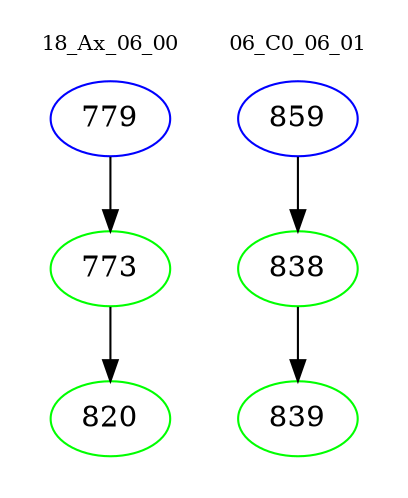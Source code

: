 digraph{
subgraph cluster_0 {
color = white
label = "18_Ax_06_00";
fontsize=10;
T0_779 [label="779", color="blue"]
T0_779 -> T0_773 [color="black"]
T0_773 [label="773", color="green"]
T0_773 -> T0_820 [color="black"]
T0_820 [label="820", color="green"]
}
subgraph cluster_1 {
color = white
label = "06_C0_06_01";
fontsize=10;
T1_859 [label="859", color="blue"]
T1_859 -> T1_838 [color="black"]
T1_838 [label="838", color="green"]
T1_838 -> T1_839 [color="black"]
T1_839 [label="839", color="green"]
}
}
